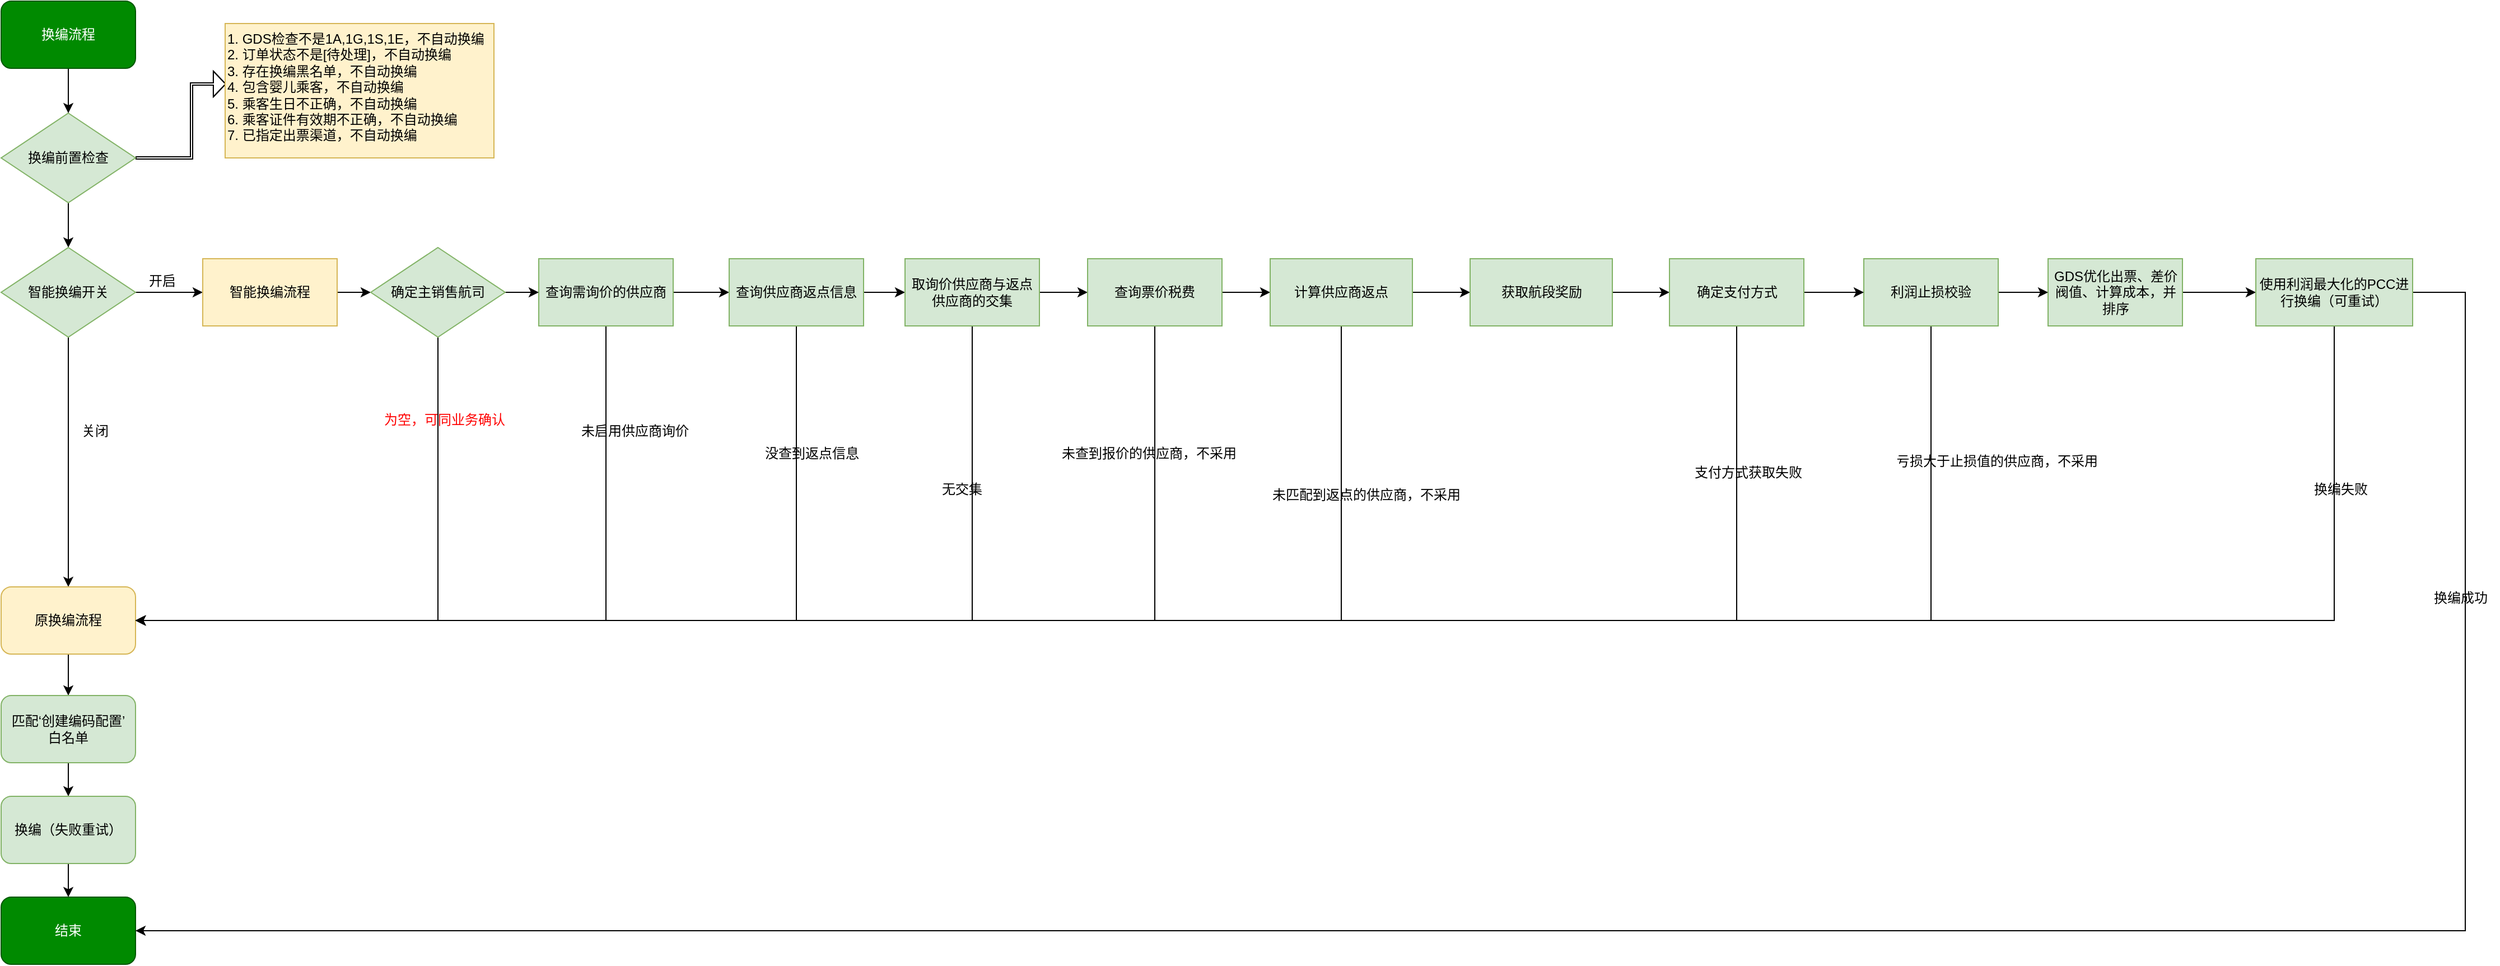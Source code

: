<mxfile version="10.7.7" type="github"><diagram id="01z-xuTyreYtFZgGWxcs" name="第 1 页"><mxGraphModel dx="1654" dy="1094" grid="1" gridSize="10" guides="1" tooltips="1" connect="1" arrows="1" fold="1" page="1" pageScale="1" pageWidth="827" pageHeight="1169" math="0" shadow="0"><root><mxCell id="0"/><mxCell id="1" parent="0"/><mxCell id="R-AHkqssRI2kWCLYH0Ky-12" style="edgeStyle=orthogonalEdgeStyle;rounded=0;orthogonalLoop=1;jettySize=auto;html=1;exitX=0.5;exitY=1;exitDx=0;exitDy=0;entryX=0.5;entryY=0;entryDx=0;entryDy=0;" parent="1" source="R-AHkqssRI2kWCLYH0Ky-4" target="R-AHkqssRI2kWCLYH0Ky-6" edge="1"><mxGeometry relative="1" as="geometry"/></mxCell><mxCell id="hX_Xk6LFj6MfjmRYL03D-2" value="" style="edgeStyle=orthogonalEdgeStyle;rounded=0;orthogonalLoop=1;jettySize=auto;html=1;entryX=0.004;entryY=0.45;entryDx=0;entryDy=0;entryPerimeter=0;shape=flexArrow;width=2;endSize=3.33;" parent="1" source="R-AHkqssRI2kWCLYH0Ky-4" target="RbqSEhtfvwtirUpKuO1h-3" edge="1"><mxGeometry relative="1" as="geometry"><mxPoint x="400" y="160" as="targetPoint"/><Array as="points"><mxPoint x="370" y="160"/><mxPoint x="370" y="94"/></Array></mxGeometry></mxCell><mxCell id="R-AHkqssRI2kWCLYH0Ky-4" value="换编前置检查" style="rhombus;whiteSpace=wrap;html=1;fillColor=#d5e8d4;strokeColor=#82b366;" parent="1" vertex="1"><mxGeometry x="200" y="120" width="120" height="80" as="geometry"/></mxCell><mxCell id="R-AHkqssRI2kWCLYH0Ky-13" style="edgeStyle=orthogonalEdgeStyle;rounded=0;orthogonalLoop=1;jettySize=auto;html=1;exitX=0.5;exitY=1;exitDx=0;exitDy=0;entryX=0.5;entryY=0;entryDx=0;entryDy=0;" parent="1" source="R-AHkqssRI2kWCLYH0Ky-6" target="R-AHkqssRI2kWCLYH0Ky-16" edge="1"><mxGeometry relative="1" as="geometry"><mxPoint x="260" y="488" as="targetPoint"/></mxGeometry></mxCell><mxCell id="R-AHkqssRI2kWCLYH0Ky-20" style="edgeStyle=orthogonalEdgeStyle;rounded=0;orthogonalLoop=1;jettySize=auto;html=1;exitX=1;exitY=0.5;exitDx=0;exitDy=0;entryX=0;entryY=0.5;entryDx=0;entryDy=0;" parent="1" source="R-AHkqssRI2kWCLYH0Ky-6" target="R-AHkqssRI2kWCLYH0Ky-19" edge="1"><mxGeometry relative="1" as="geometry"/></mxCell><mxCell id="R-AHkqssRI2kWCLYH0Ky-6" value="智能换编开关" style="rhombus;whiteSpace=wrap;html=1;fillColor=#d5e8d4;strokeColor=#82b366;" parent="1" vertex="1"><mxGeometry x="200" y="240" width="120" height="80" as="geometry"/></mxCell><mxCell id="R-AHkqssRI2kWCLYH0Ky-11" style="edgeStyle=orthogonalEdgeStyle;rounded=0;orthogonalLoop=1;jettySize=auto;html=1;exitX=0.5;exitY=1;exitDx=0;exitDy=0;entryX=0.5;entryY=0;entryDx=0;entryDy=0;" parent="1" source="R-AHkqssRI2kWCLYH0Ky-7" target="R-AHkqssRI2kWCLYH0Ky-4" edge="1"><mxGeometry relative="1" as="geometry"/></mxCell><mxCell id="R-AHkqssRI2kWCLYH0Ky-7" value="换编流程" style="rounded=1;whiteSpace=wrap;html=1;fillColor=#008a00;strokeColor=#005700;fontColor=#ffffff;" parent="1" vertex="1"><mxGeometry x="200" y="20" width="120" height="60" as="geometry"/></mxCell><mxCell id="hX_Xk6LFj6MfjmRYL03D-12" value="" style="edgeStyle=orthogonalEdgeStyle;rounded=0;orthogonalLoop=1;jettySize=auto;html=1;exitX=0.5;exitY=1;exitDx=0;exitDy=0;" parent="1" source="SbiWlFaqhNf4XsrxTVa7-2" target="hX_Xk6LFj6MfjmRYL03D-11" edge="1"><mxGeometry relative="1" as="geometry"/></mxCell><mxCell id="SbiWlFaqhNf4XsrxTVa7-3" value="" style="edgeStyle=orthogonalEdgeStyle;rounded=0;orthogonalLoop=1;jettySize=auto;html=1;" parent="1" source="R-AHkqssRI2kWCLYH0Ky-16" target="SbiWlFaqhNf4XsrxTVa7-2" edge="1"><mxGeometry relative="1" as="geometry"/></mxCell><mxCell id="R-AHkqssRI2kWCLYH0Ky-16" value="原换编流程" style="rounded=1;whiteSpace=wrap;html=1;fillColor=#fff2cc;strokeColor=#d6b656;shadow=0;" parent="1" vertex="1"><mxGeometry x="200" y="543" width="120" height="60" as="geometry"/></mxCell><mxCell id="SbiWlFaqhNf4XsrxTVa7-2" value="匹配‘创建编码配置’&lt;br&gt;白名单" style="rounded=1;whiteSpace=wrap;html=1;fillColor=#d5e8d4;strokeColor=#82b366;" parent="1" vertex="1"><mxGeometry x="200" y="640" width="120" height="60" as="geometry"/></mxCell><mxCell id="hX_Xk6LFj6MfjmRYL03D-14" value="" style="edgeStyle=orthogonalEdgeStyle;rounded=0;orthogonalLoop=1;jettySize=auto;html=1;" parent="1" source="hX_Xk6LFj6MfjmRYL03D-11" target="hX_Xk6LFj6MfjmRYL03D-13" edge="1"><mxGeometry relative="1" as="geometry"/></mxCell><mxCell id="hX_Xk6LFj6MfjmRYL03D-11" value="换编（失败重试）" style="rounded=1;whiteSpace=wrap;html=1;fillColor=#d5e8d4;strokeColor=#82b366;" parent="1" vertex="1"><mxGeometry x="200" y="730" width="120" height="60" as="geometry"/></mxCell><mxCell id="hX_Xk6LFj6MfjmRYL03D-13" value="结束" style="rounded=1;whiteSpace=wrap;html=1;fillColor=#008a00;strokeColor=#005700;fontColor=#ffffff;" parent="1" vertex="1"><mxGeometry x="200" y="820" width="120" height="60" as="geometry"/></mxCell><mxCell id="R-AHkqssRI2kWCLYH0Ky-18" value="关闭" style="text;html=1;resizable=0;points=[];autosize=1;align=left;verticalAlign=top;spacingTop=-4;" parent="1" vertex="1"><mxGeometry x="270" y="394" width="40" height="20" as="geometry"/></mxCell><mxCell id="R-AHkqssRI2kWCLYH0Ky-28" style="edgeStyle=orthogonalEdgeStyle;rounded=0;orthogonalLoop=1;jettySize=auto;html=1;exitX=1;exitY=0.5;exitDx=0;exitDy=0;entryX=0;entryY=0.5;entryDx=0;entryDy=0;" parent="1" source="R-AHkqssRI2kWCLYH0Ky-19" target="R-AHkqssRI2kWCLYH0Ky-26" edge="1"><mxGeometry relative="1" as="geometry"/></mxCell><mxCell id="R-AHkqssRI2kWCLYH0Ky-19" value="智能换编流程" style="rounded=0;whiteSpace=wrap;html=1;fillColor=#fff2cc;strokeColor=#d6b656;" parent="1" vertex="1"><mxGeometry x="380" y="250" width="120" height="60" as="geometry"/></mxCell><mxCell id="R-AHkqssRI2kWCLYH0Ky-30" style="edgeStyle=orthogonalEdgeStyle;rounded=0;orthogonalLoop=1;jettySize=auto;html=1;exitX=1;exitY=0.5;exitDx=0;exitDy=0;entryX=0;entryY=0.5;entryDx=0;entryDy=0;" parent="1" source="R-AHkqssRI2kWCLYH0Ky-21" target="R-AHkqssRI2kWCLYH0Ky-22" edge="1"><mxGeometry relative="1" as="geometry"/></mxCell><mxCell id="R-AHkqssRI2kWCLYH0Ky-50" style="edgeStyle=orthogonalEdgeStyle;rounded=0;orthogonalLoop=1;jettySize=auto;html=1;exitX=0.5;exitY=1;exitDx=0;exitDy=0;entryX=1;entryY=0.5;entryDx=0;entryDy=0;" parent="1" source="R-AHkqssRI2kWCLYH0Ky-21" target="R-AHkqssRI2kWCLYH0Ky-16" edge="1"><mxGeometry relative="1" as="geometry"/></mxCell><mxCell id="R-AHkqssRI2kWCLYH0Ky-21" value="查询需询价的供应商" style="rounded=0;whiteSpace=wrap;html=1;fillColor=#d5e8d4;strokeColor=#82b366;align=center;" parent="1" vertex="1"><mxGeometry x="680" y="250" width="120" height="60" as="geometry"/></mxCell><mxCell id="R-AHkqssRI2kWCLYH0Ky-37" value="" style="edgeStyle=orthogonalEdgeStyle;rounded=0;orthogonalLoop=1;jettySize=auto;html=1;" parent="1" source="R-AHkqssRI2kWCLYH0Ky-22" target="R-AHkqssRI2kWCLYH0Ky-36" edge="1"><mxGeometry relative="1" as="geometry"/></mxCell><mxCell id="R-AHkqssRI2kWCLYH0Ky-51" style="edgeStyle=orthogonalEdgeStyle;rounded=0;orthogonalLoop=1;jettySize=auto;html=1;exitX=0.5;exitY=1;exitDx=0;exitDy=0;entryX=1;entryY=0.5;entryDx=0;entryDy=0;" parent="1" source="R-AHkqssRI2kWCLYH0Ky-22" target="R-AHkqssRI2kWCLYH0Ky-16" edge="1"><mxGeometry relative="1" as="geometry"/></mxCell><mxCell id="R-AHkqssRI2kWCLYH0Ky-22" value="查询供应商返点信息&lt;br&gt;" style="rounded=0;whiteSpace=wrap;html=1;fillColor=#d5e8d4;strokeColor=#82b366;align=center;" parent="1" vertex="1"><mxGeometry x="850" y="250" width="120" height="60" as="geometry"/></mxCell><mxCell id="R-AHkqssRI2kWCLYH0Ky-41" value="" style="edgeStyle=orthogonalEdgeStyle;rounded=0;orthogonalLoop=1;jettySize=auto;html=1;" parent="1" source="R-AHkqssRI2kWCLYH0Ky-36" target="R-AHkqssRI2kWCLYH0Ky-40" edge="1"><mxGeometry relative="1" as="geometry"/></mxCell><mxCell id="R-AHkqssRI2kWCLYH0Ky-52" style="edgeStyle=orthogonalEdgeStyle;rounded=0;orthogonalLoop=1;jettySize=auto;html=1;exitX=0.5;exitY=1;exitDx=0;exitDy=0;entryX=1;entryY=0.5;entryDx=0;entryDy=0;" parent="1" source="R-AHkqssRI2kWCLYH0Ky-36" target="R-AHkqssRI2kWCLYH0Ky-16" edge="1"><mxGeometry relative="1" as="geometry"/></mxCell><mxCell id="R-AHkqssRI2kWCLYH0Ky-36" value="取询价供应商与返点供应商的交集&lt;br&gt;" style="rounded=0;whiteSpace=wrap;html=1;fillColor=#d5e8d4;strokeColor=#82b366;" parent="1" vertex="1"><mxGeometry x="1007" y="250" width="120" height="60" as="geometry"/></mxCell><mxCell id="R-AHkqssRI2kWCLYH0Ky-45" value="" style="edgeStyle=orthogonalEdgeStyle;rounded=0;orthogonalLoop=1;jettySize=auto;html=1;" parent="1" source="R-AHkqssRI2kWCLYH0Ky-40" target="R-AHkqssRI2kWCLYH0Ky-44" edge="1"><mxGeometry relative="1" as="geometry"/></mxCell><mxCell id="R-AHkqssRI2kWCLYH0Ky-53" style="edgeStyle=orthogonalEdgeStyle;rounded=0;orthogonalLoop=1;jettySize=auto;html=1;exitX=0.5;exitY=1;exitDx=0;exitDy=0;entryX=1;entryY=0.5;entryDx=0;entryDy=0;" parent="1" source="R-AHkqssRI2kWCLYH0Ky-40" target="R-AHkqssRI2kWCLYH0Ky-16" edge="1"><mxGeometry relative="1" as="geometry"/></mxCell><mxCell id="R-AHkqssRI2kWCLYH0Ky-40" value="查询票价税费" style="rounded=0;whiteSpace=wrap;html=1;fillColor=#d5e8d4;strokeColor=#82b366;" parent="1" vertex="1"><mxGeometry x="1170" y="250" width="120" height="60" as="geometry"/></mxCell><mxCell id="R-AHkqssRI2kWCLYH0Ky-54" style="edgeStyle=orthogonalEdgeStyle;rounded=0;orthogonalLoop=1;jettySize=auto;html=1;exitX=0.5;exitY=1;exitDx=0;exitDy=0;entryX=1;entryY=0.5;entryDx=0;entryDy=0;" parent="1" source="R-AHkqssRI2kWCLYH0Ky-44" target="R-AHkqssRI2kWCLYH0Ky-16" edge="1"><mxGeometry relative="1" as="geometry"/></mxCell><mxCell id="R-AHkqssRI2kWCLYH0Ky-56" value="" style="edgeStyle=orthogonalEdgeStyle;rounded=0;orthogonalLoop=1;jettySize=auto;html=1;entryX=0;entryY=0.5;entryDx=0;entryDy=0;exitX=1;exitY=0.5;exitDx=0;exitDy=0;" parent="1" source="AX9Q5TWgOu75MuZJO9s3-7" target="R-AHkqssRI2kWCLYH0Ky-60" edge="1"><mxGeometry relative="1" as="geometry"><mxPoint x="1650" y="280" as="targetPoint"/></mxGeometry></mxCell><mxCell id="AX9Q5TWgOu75MuZJO9s3-8" value="" style="edgeStyle=orthogonalEdgeStyle;rounded=0;orthogonalLoop=1;jettySize=auto;html=1;entryX=0;entryY=0.5;entryDx=0;entryDy=0;" parent="1" source="R-AHkqssRI2kWCLYH0Ky-44" target="AX9Q5TWgOu75MuZJO9s3-7" edge="1"><mxGeometry relative="1" as="geometry"/></mxCell><mxCell id="R-AHkqssRI2kWCLYH0Ky-44" value="计算供应商返点" style="rounded=0;whiteSpace=wrap;html=1;fillColor=#d5e8d4;strokeColor=#82b366;" parent="1" vertex="1"><mxGeometry x="1333" y="250" width="127" height="60" as="geometry"/></mxCell><mxCell id="AX9Q5TWgOu75MuZJO9s3-7" value="&lt;pre&gt;&lt;span&gt;获取航段奖励&lt;/span&gt;&lt;/pre&gt;" style="rounded=0;whiteSpace=wrap;html=1;fillColor=#d5e8d4;strokeColor=#82b366;" parent="1" vertex="1"><mxGeometry x="1511.5" y="250" width="127" height="60" as="geometry"/></mxCell><mxCell id="R-AHkqssRI2kWCLYH0Ky-58" value="" style="edgeStyle=orthogonalEdgeStyle;rounded=0;orthogonalLoop=1;jettySize=auto;html=1;entryX=0;entryY=0.5;entryDx=0;entryDy=0;" parent="1" source="R-AHkqssRI2kWCLYH0Ky-55" target="R-AHkqssRI2kWCLYH0Ky-65" edge="1"><mxGeometry relative="1" as="geometry"/></mxCell><mxCell id="R-AHkqssRI2kWCLYH0Ky-55" value="GDS优化出票、差价阀值、计算成本，并排序" style="rounded=0;whiteSpace=wrap;html=1;fillColor=#d5e8d4;strokeColor=#82b366;" parent="1" vertex="1"><mxGeometry x="2027.5" y="250" width="120" height="60" as="geometry"/></mxCell><mxCell id="R-AHkqssRI2kWCLYH0Ky-59" style="edgeStyle=orthogonalEdgeStyle;rounded=0;orthogonalLoop=1;jettySize=auto;html=1;exitX=0.5;exitY=1;exitDx=0;exitDy=0;entryX=1;entryY=0.5;entryDx=0;entryDy=0;" parent="1" source="R-AHkqssRI2kWCLYH0Ky-57" target="R-AHkqssRI2kWCLYH0Ky-16" edge="1"><mxGeometry relative="1" as="geometry"/></mxCell><mxCell id="R-AHkqssRI2kWCLYH0Ky-61" value="" style="edgeStyle=orthogonalEdgeStyle;rounded=0;orthogonalLoop=1;jettySize=auto;html=1;" parent="1" source="R-AHkqssRI2kWCLYH0Ky-57" target="R-AHkqssRI2kWCLYH0Ky-55" edge="1"><mxGeometry relative="1" as="geometry"><mxPoint x="1843" y="277" as="targetPoint"/></mxGeometry></mxCell><mxCell id="R-AHkqssRI2kWCLYH0Ky-57" value="利润止损校验" style="rounded=0;whiteSpace=wrap;html=1;fillColor=#d5e8d4;strokeColor=#82b366;" parent="1" vertex="1"><mxGeometry x="1863" y="250" width="120" height="60" as="geometry"/></mxCell><mxCell id="R-AHkqssRI2kWCLYH0Ky-64" style="edgeStyle=orthogonalEdgeStyle;rounded=0;orthogonalLoop=1;jettySize=auto;html=1;exitX=0.5;exitY=1;exitDx=0;exitDy=0;entryX=1;entryY=0.5;entryDx=0;entryDy=0;" parent="1" source="R-AHkqssRI2kWCLYH0Ky-60" target="R-AHkqssRI2kWCLYH0Ky-16" edge="1"><mxGeometry relative="1" as="geometry"/></mxCell><mxCell id="R-AHkqssRI2kWCLYH0Ky-66" value="" style="edgeStyle=orthogonalEdgeStyle;rounded=0;orthogonalLoop=1;jettySize=auto;html=1;entryX=0;entryY=0.5;entryDx=0;entryDy=0;" parent="1" source="R-AHkqssRI2kWCLYH0Ky-60" target="R-AHkqssRI2kWCLYH0Ky-57" edge="1"><mxGeometry relative="1" as="geometry"><mxPoint x="2027" y="277" as="targetPoint"/></mxGeometry></mxCell><mxCell id="R-AHkqssRI2kWCLYH0Ky-60" value="确定支付方式" style="rounded=0;whiteSpace=wrap;html=1;fillColor=#d5e8d4;strokeColor=#82b366;" parent="1" vertex="1"><mxGeometry x="1689.5" y="250" width="120" height="60" as="geometry"/></mxCell><mxCell id="R-AHkqssRI2kWCLYH0Ky-67" style="edgeStyle=orthogonalEdgeStyle;rounded=0;orthogonalLoop=1;jettySize=auto;html=1;exitX=0.5;exitY=1;exitDx=0;exitDy=0;entryX=1;entryY=0.5;entryDx=0;entryDy=0;" parent="1" source="R-AHkqssRI2kWCLYH0Ky-65" target="R-AHkqssRI2kWCLYH0Ky-16" edge="1"><mxGeometry relative="1" as="geometry"/></mxCell><mxCell id="AX9Q5TWgOu75MuZJO9s3-2" value="" style="edgeStyle=orthogonalEdgeStyle;rounded=0;orthogonalLoop=1;jettySize=auto;html=1;entryX=1;entryY=0.5;entryDx=0;entryDy=0;" parent="1" source="R-AHkqssRI2kWCLYH0Ky-65" target="hX_Xk6LFj6MfjmRYL03D-13" edge="1"><mxGeometry relative="1" as="geometry"><Array as="points"><mxPoint x="2400" y="280"/><mxPoint x="2400" y="850"/></Array></mxGeometry></mxCell><mxCell id="R-AHkqssRI2kWCLYH0Ky-65" value="使用利润最大化的PCC进行换编（可重试）&lt;br&gt;" style="rounded=0;whiteSpace=wrap;html=1;fillColor=#d5e8d4;strokeColor=#82b366;" parent="1" vertex="1"><mxGeometry x="2213" y="250" width="140" height="60" as="geometry"/></mxCell><mxCell id="R-AHkqssRI2kWCLYH0Ky-29" style="edgeStyle=orthogonalEdgeStyle;rounded=0;orthogonalLoop=1;jettySize=auto;html=1;exitX=1;exitY=0.5;exitDx=0;exitDy=0;entryX=0;entryY=0.5;entryDx=0;entryDy=0;" parent="1" source="R-AHkqssRI2kWCLYH0Ky-26" target="R-AHkqssRI2kWCLYH0Ky-21" edge="1"><mxGeometry relative="1" as="geometry"/></mxCell><mxCell id="R-AHkqssRI2kWCLYH0Ky-49" style="edgeStyle=orthogonalEdgeStyle;rounded=0;orthogonalLoop=1;jettySize=auto;html=1;exitX=0.5;exitY=1;exitDx=0;exitDy=0;entryX=1;entryY=0.5;entryDx=0;entryDy=0;" parent="1" source="R-AHkqssRI2kWCLYH0Ky-26" target="R-AHkqssRI2kWCLYH0Ky-16" edge="1"><mxGeometry relative="1" as="geometry"/></mxCell><mxCell id="R-AHkqssRI2kWCLYH0Ky-26" value="确定主销售航司&lt;br&gt;" style="rhombus;whiteSpace=wrap;html=1;fillColor=#d5e8d4;strokeColor=#82b366;" parent="1" vertex="1"><mxGeometry x="530" y="240" width="120" height="80" as="geometry"/></mxCell><mxCell id="R-AHkqssRI2kWCLYH0Ky-33" value="未启用供应商询价" style="text;html=1;resizable=0;points=[];autosize=1;align=left;verticalAlign=top;spacingTop=-4;" parent="1" vertex="1"><mxGeometry x="716" y="394" width="110" height="20" as="geometry"/></mxCell><mxCell id="R-AHkqssRI2kWCLYH0Ky-34" value="没查到返点信息&lt;br&gt;" style="text;html=1;resizable=0;points=[];autosize=1;align=left;verticalAlign=top;spacingTop=-4;" parent="1" vertex="1"><mxGeometry x="880" y="414" width="100" height="20" as="geometry"/></mxCell><mxCell id="R-AHkqssRI2kWCLYH0Ky-39" value="无交集&lt;br&gt;&lt;br&gt;" style="text;html=1;resizable=0;points=[];autosize=1;align=left;verticalAlign=top;spacingTop=-4;" parent="1" vertex="1"><mxGeometry x="1037.5" y="446" width="50" height="30" as="geometry"/></mxCell><mxCell id="R-AHkqssRI2kWCLYH0Ky-43" value="未查到报价的供应商，不采用" style="text;html=1;resizable=0;points=[];autosize=1;align=left;verticalAlign=top;spacingTop=-4;" parent="1" vertex="1"><mxGeometry x="1145" y="414" width="170" height="20" as="geometry"/></mxCell><mxCell id="R-AHkqssRI2kWCLYH0Ky-62" value="未匹配到返点的供应商，不采用" style="text;html=1;resizable=0;points=[];autosize=1;align=left;verticalAlign=top;spacingTop=-4;" parent="1" vertex="1"><mxGeometry x="1333" y="451" width="180" height="20" as="geometry"/></mxCell><mxCell id="R-AHkqssRI2kWCLYH0Ky-63" value="亏损大于止损值的供应商，不采用&lt;br&gt;" style="text;html=1;resizable=0;points=[];autosize=1;align=left;verticalAlign=top;spacingTop=-4;" parent="1" vertex="1"><mxGeometry x="1890" y="421" width="200" height="20" as="geometry"/></mxCell><mxCell id="R-AHkqssRI2kWCLYH0Ky-68" value="换编失败" style="text;html=1;resizable=0;points=[];autosize=1;align=left;verticalAlign=top;spacingTop=-4;" parent="1" vertex="1"><mxGeometry x="2263" y="446" width="60" height="20" as="geometry"/></mxCell><mxCell id="R-AHkqssRI2kWCLYH0Ky-69" value="支付方式获取失败&lt;br&gt;&lt;br&gt;" style="text;html=1;resizable=0;points=[];autosize=1;align=left;verticalAlign=top;spacingTop=-4;" parent="1" vertex="1"><mxGeometry x="1710" y="431" width="110" height="30" as="geometry"/></mxCell><mxCell id="RbqSEhtfvwtirUpKuO1h-3" value="&lt;div&gt;1. GDS检查不是1A,1G,1S,1E，不自动换编&lt;/div&gt;&lt;div&gt;2. 订单状态不是[待处理]，不自动换编&lt;/div&gt;&lt;div&gt;3. 存在换编黑名单，不自动换编&lt;/div&gt;&lt;div&gt;4. 包含婴儿乘客，不自动换编&lt;/div&gt;&lt;div&gt;5. 乘客生日不正确，不自动换编&lt;/div&gt;&lt;div&gt;6. 乘客证件有效期不正确，不自动换编&lt;/div&gt;&lt;div&gt;7. 已指定出票渠道，不自动换编&lt;/div&gt;" style="rounded=0;whiteSpace=wrap;html=1;align=left;verticalAlign=top;fillColor=#fff2cc;strokeColor=#d6b656;" parent="1" vertex="1"><mxGeometry x="400" y="40" width="240" height="120" as="geometry"/></mxCell><mxCell id="hX_Xk6LFj6MfjmRYL03D-3" value="开启" style="text;html=1;resizable=0;points=[];autosize=1;align=left;verticalAlign=top;spacingTop=-4;" parent="1" vertex="1"><mxGeometry x="330" y="260" width="40" height="20" as="geometry"/></mxCell><mxCell id="hX_Xk6LFj6MfjmRYL03D-5" value="&lt;font color=&quot;#ff0000&quot;&gt;为空，可同业务确认&lt;/font&gt;&lt;br&gt;" style="text;html=1;resizable=0;points=[];autosize=1;align=left;verticalAlign=top;spacingTop=-4;" parent="1" vertex="1"><mxGeometry x="540" y="384" width="120" height="20" as="geometry"/></mxCell><mxCell id="AX9Q5TWgOu75MuZJO9s3-3" value="换编成功" style="text;html=1;resizable=0;points=[];autosize=1;align=left;verticalAlign=top;spacingTop=-4;" parent="1" vertex="1"><mxGeometry x="2370" y="543" width="60" height="20" as="geometry"/></mxCell></root></mxGraphModel></diagram></mxfile>